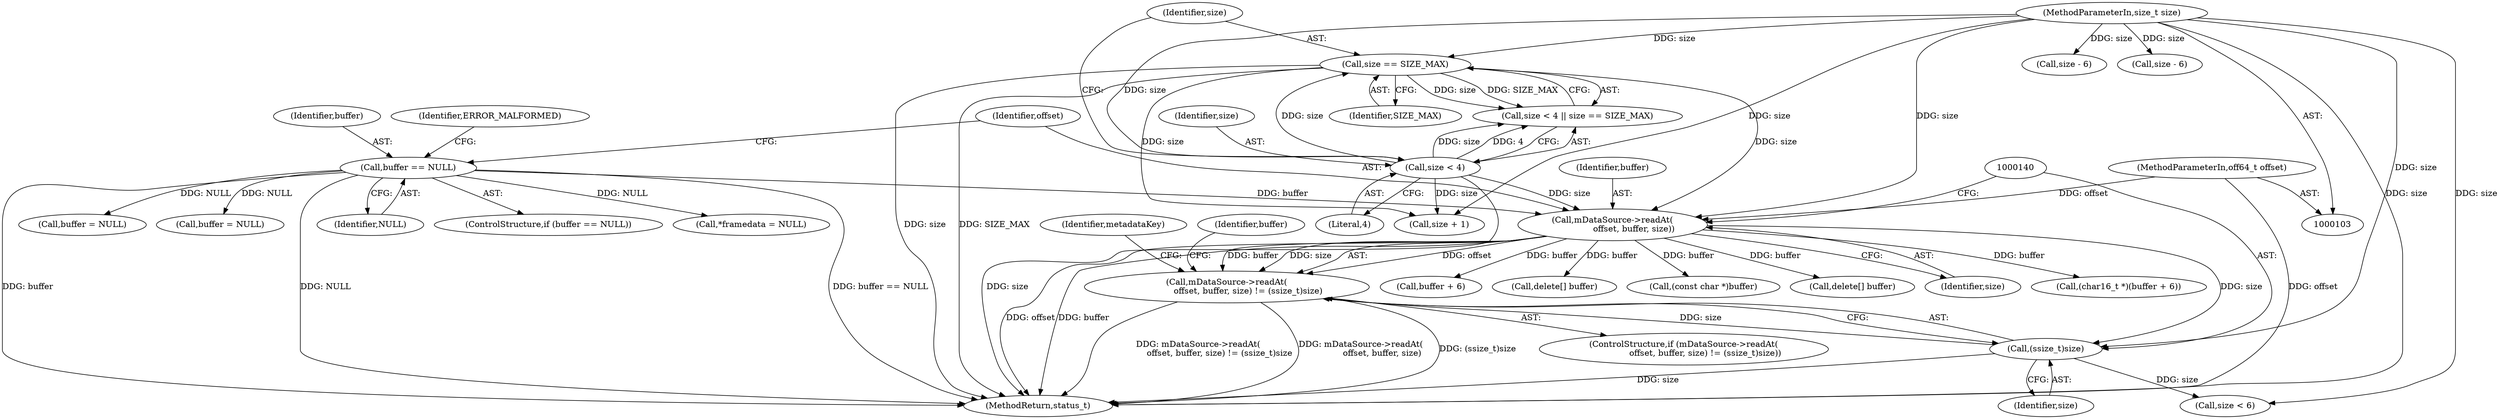 digraph "0_Android_f4f7e0c102819f039ebb1972b3dba1d3186bc1d1@API" {
"1000134" [label="(Call,mDataSource->readAt(\n                offset, buffer, size) != (ssize_t)size)"];
"1000135" [label="(Call,mDataSource->readAt(\n                offset, buffer, size))"];
"1000104" [label="(MethodParameterIn,off64_t offset)"];
"1000127" [label="(Call,buffer == NULL)"];
"1000105" [label="(MethodParameterIn,size_t size)"];
"1000113" [label="(Call,size == SIZE_MAX)"];
"1000110" [label="(Call,size < 4)"];
"1000139" [label="(Call,(ssize_t)size)"];
"1000139" [label="(Call,(ssize_t)size)"];
"1000326" [label="(Call,(const char *)buffer)"];
"1000126" [label="(ControlStructure,if (buffer == NULL))"];
"1000128" [label="(Identifier,buffer)"];
"1000143" [label="(Call,delete[] buffer)"];
"1000137" [label="(Identifier,buffer)"];
"1000256" [label="(Call,size - 6)"];
"1000104" [label="(MethodParameterIn,off64_t offset)"];
"1000248" [label="(Call,size < 6)"];
"1000109" [label="(Call,size < 4 || size == SIZE_MAX)"];
"1000111" [label="(Identifier,size)"];
"1000141" [label="(Identifier,size)"];
"1000110" [label="(Call,size < 4)"];
"1000113" [label="(Call,size == SIZE_MAX)"];
"1000136" [label="(Identifier,offset)"];
"1000138" [label="(Identifier,size)"];
"1000135" [label="(Call,mDataSource->readAt(\n                offset, buffer, size))"];
"1000129" [label="(Identifier,NULL)"];
"1000133" [label="(ControlStructure,if (mDataSource->readAt(\n                offset, buffer, size) != (ssize_t)size))"];
"1000240" [label="(Call,*framedata = NULL)"];
"1000127" [label="(Call,buffer == NULL)"];
"1000265" [label="(Call,size - 6)"];
"1000112" [label="(Literal,4)"];
"1000338" [label="(Call,buffer = NULL)"];
"1000272" [label="(Call,(char16_t *)(buffer + 6))"];
"1000115" [label="(Identifier,SIZE_MAX)"];
"1000134" [label="(Call,mDataSource->readAt(\n                offset, buffer, size) != (ssize_t)size)"];
"1000343" [label="(MethodReturn,status_t)"];
"1000152" [label="(Identifier,metadataKey)"];
"1000274" [label="(Call,buffer + 6)"];
"1000132" [label="(Identifier,ERROR_MALFORMED)"];
"1000114" [label="(Identifier,size)"];
"1000145" [label="(Call,buffer = NULL)"];
"1000105" [label="(MethodParameterIn,size_t size)"];
"1000336" [label="(Call,delete[] buffer)"];
"1000123" [label="(Call,size + 1)"];
"1000144" [label="(Identifier,buffer)"];
"1000134" -> "1000133"  [label="AST: "];
"1000134" -> "1000139"  [label="CFG: "];
"1000135" -> "1000134"  [label="AST: "];
"1000139" -> "1000134"  [label="AST: "];
"1000144" -> "1000134"  [label="CFG: "];
"1000152" -> "1000134"  [label="CFG: "];
"1000134" -> "1000343"  [label="DDG: (ssize_t)size"];
"1000134" -> "1000343"  [label="DDG: mDataSource->readAt(\n                offset, buffer, size) != (ssize_t)size"];
"1000134" -> "1000343"  [label="DDG: mDataSource->readAt(\n                offset, buffer, size)"];
"1000135" -> "1000134"  [label="DDG: offset"];
"1000135" -> "1000134"  [label="DDG: buffer"];
"1000135" -> "1000134"  [label="DDG: size"];
"1000139" -> "1000134"  [label="DDG: size"];
"1000135" -> "1000138"  [label="CFG: "];
"1000136" -> "1000135"  [label="AST: "];
"1000137" -> "1000135"  [label="AST: "];
"1000138" -> "1000135"  [label="AST: "];
"1000140" -> "1000135"  [label="CFG: "];
"1000135" -> "1000343"  [label="DDG: offset"];
"1000135" -> "1000343"  [label="DDG: buffer"];
"1000104" -> "1000135"  [label="DDG: offset"];
"1000127" -> "1000135"  [label="DDG: buffer"];
"1000105" -> "1000135"  [label="DDG: size"];
"1000113" -> "1000135"  [label="DDG: size"];
"1000110" -> "1000135"  [label="DDG: size"];
"1000135" -> "1000139"  [label="DDG: size"];
"1000135" -> "1000143"  [label="DDG: buffer"];
"1000135" -> "1000272"  [label="DDG: buffer"];
"1000135" -> "1000274"  [label="DDG: buffer"];
"1000135" -> "1000326"  [label="DDG: buffer"];
"1000135" -> "1000336"  [label="DDG: buffer"];
"1000104" -> "1000103"  [label="AST: "];
"1000104" -> "1000343"  [label="DDG: offset"];
"1000127" -> "1000126"  [label="AST: "];
"1000127" -> "1000129"  [label="CFG: "];
"1000128" -> "1000127"  [label="AST: "];
"1000129" -> "1000127"  [label="AST: "];
"1000132" -> "1000127"  [label="CFG: "];
"1000136" -> "1000127"  [label="CFG: "];
"1000127" -> "1000343"  [label="DDG: NULL"];
"1000127" -> "1000343"  [label="DDG: buffer == NULL"];
"1000127" -> "1000343"  [label="DDG: buffer"];
"1000127" -> "1000145"  [label="DDG: NULL"];
"1000127" -> "1000240"  [label="DDG: NULL"];
"1000127" -> "1000338"  [label="DDG: NULL"];
"1000105" -> "1000103"  [label="AST: "];
"1000105" -> "1000343"  [label="DDG: size"];
"1000105" -> "1000110"  [label="DDG: size"];
"1000105" -> "1000113"  [label="DDG: size"];
"1000105" -> "1000123"  [label="DDG: size"];
"1000105" -> "1000139"  [label="DDG: size"];
"1000105" -> "1000248"  [label="DDG: size"];
"1000105" -> "1000256"  [label="DDG: size"];
"1000105" -> "1000265"  [label="DDG: size"];
"1000113" -> "1000109"  [label="AST: "];
"1000113" -> "1000115"  [label="CFG: "];
"1000114" -> "1000113"  [label="AST: "];
"1000115" -> "1000113"  [label="AST: "];
"1000109" -> "1000113"  [label="CFG: "];
"1000113" -> "1000343"  [label="DDG: size"];
"1000113" -> "1000343"  [label="DDG: SIZE_MAX"];
"1000113" -> "1000109"  [label="DDG: size"];
"1000113" -> "1000109"  [label="DDG: SIZE_MAX"];
"1000110" -> "1000113"  [label="DDG: size"];
"1000113" -> "1000123"  [label="DDG: size"];
"1000110" -> "1000109"  [label="AST: "];
"1000110" -> "1000112"  [label="CFG: "];
"1000111" -> "1000110"  [label="AST: "];
"1000112" -> "1000110"  [label="AST: "];
"1000114" -> "1000110"  [label="CFG: "];
"1000109" -> "1000110"  [label="CFG: "];
"1000110" -> "1000343"  [label="DDG: size"];
"1000110" -> "1000109"  [label="DDG: size"];
"1000110" -> "1000109"  [label="DDG: 4"];
"1000110" -> "1000123"  [label="DDG: size"];
"1000139" -> "1000141"  [label="CFG: "];
"1000140" -> "1000139"  [label="AST: "];
"1000141" -> "1000139"  [label="AST: "];
"1000139" -> "1000343"  [label="DDG: size"];
"1000139" -> "1000248"  [label="DDG: size"];
}
